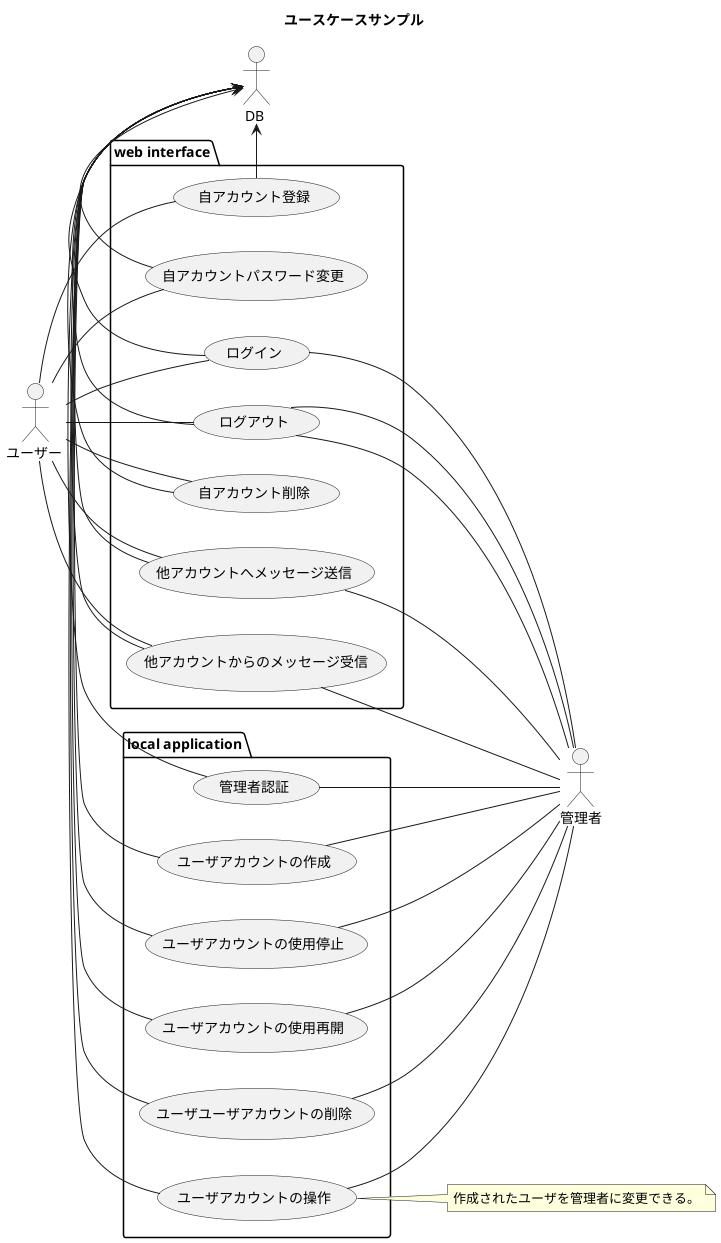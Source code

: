 @startuml
title ユースケースサンプル
left to right direction

actor :ユーザー :as user
actor :管理者: as admin
database :DB : as DB

/'
  PCまたは携帯端末のブラウザからアクセス。
'/
package "web interface" {
 	user --(自アカウント登録)
	user --(ログイン)
	user --(自アカウントパスワード変更)
	user --(自アカウント削除)
	user --(他アカウントへメッセージ送信)
	user --(他アカウントからのメッセージ受信)
	user --(ログアウト)
}

/'
  専用のアプリケーションを作成してAPIで操作する。
'/
package "local application" {
	(ログイン)--admin
	(ログアウト)--admin
	(管理者認証)--admin
	(ログアウト)--admin
	(ユーザアカウントの作成)--admin
	(ユーザアカウントの操作)--admin
	(ユーザアカウントの使用停止) -- admin
	(ユーザアカウントの使用再開) -- admin
	(ユーザユーザアカウントの削除) -- admin
	(他アカウントへメッセージ送信)--admin
	(他アカウントからのメッセージ受信)--admin
}
note right of ユーザアカウントの操作: 作成されたユーザを管理者に変更できる。

(自アカウント登録)->DB
(自アカウントパスワード変更)->DB
(ログイン)->DB
(ログアウト)->DB
(管理者認証)->DB
(自アカウント削除)->DB
(他アカウントへメッセージ送信)->DB
(他アカウントからのメッセージ受信)->DB
DB<-(ユーザアカウントの作成)
DB<-(ユーザアカウントの使用停止)
DB<-(ユーザアカウントの使用再開)
DB<-(ユーザユーザアカウントの削除)
DB<-(ユーザアカウントの操作)

@enduml
